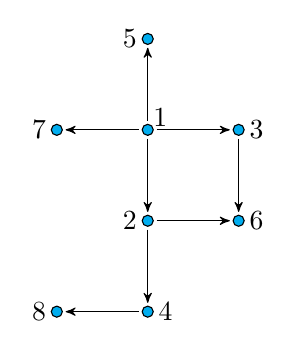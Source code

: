    \begin{tikzpicture}
   \tikzstyle{every node}=[draw,shape=circle,fill=cyan,
   minimum size=4pt, inner sep=0pt];
   \tikzstyle{rel}=[>=stealth',->,shorten <=1pt,shorten >=1pt];
   \draw 
   node (1) [label={45:1}] {}
   node (2) [label={left:2},below=of 1] {}
   node (3) [label={right:3},right=of 1] {}
   node (4) [label={right:4},below=of 2] {}
   node (5) [label={left:5},above=of 1] {}
   node (6) [label={right:6},below=of 3] {}
   node (7) [label={left:7},left=of 1] {}
   node (8) [label={left:8},left=of 4] {}
   ;
   \path[rel]
   (1) edge (2)
   (1) edge (3)
   (1) edge (5)
   (1) edge (7)
   (2) edge (4)
   (2) edge (6)
   (3) edge (6)
   (4) edge (8)
   ;
   \end{tikzpicture}
